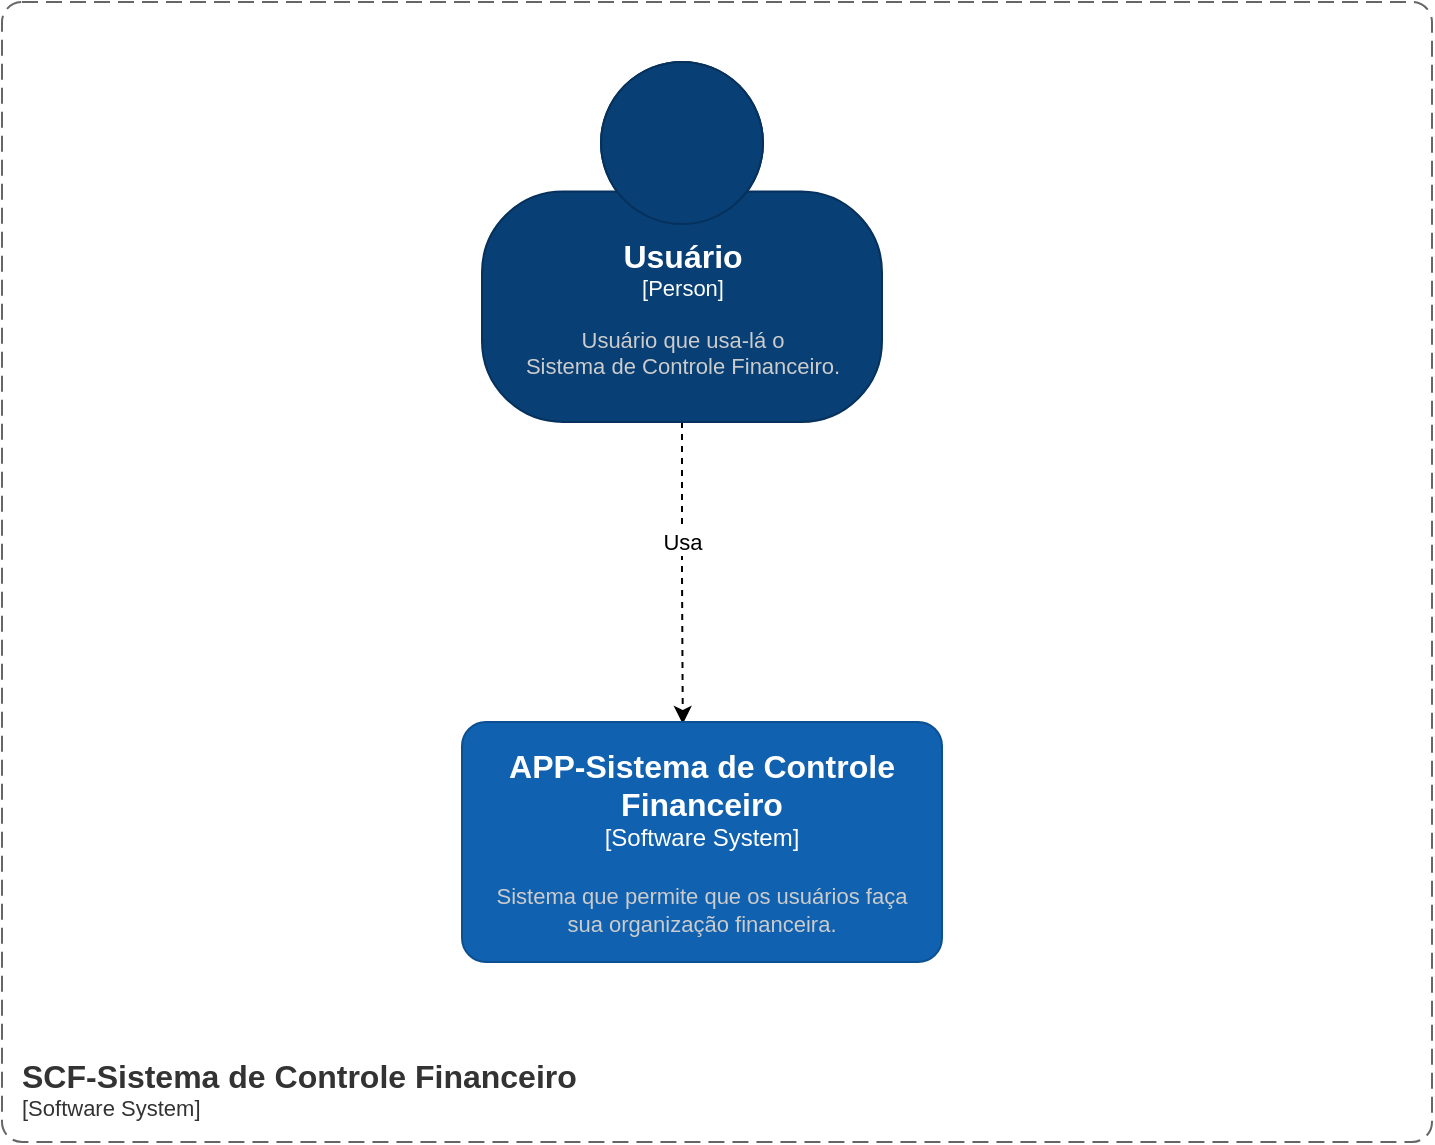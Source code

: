 <mxfile version="20.2.2" type="github">
  <diagram id="wX6opSMDdoJ_hwt-J5mU" name="Página-1">
    <mxGraphModel dx="1038" dy="539" grid="0" gridSize="10" guides="1" tooltips="1" connect="1" arrows="1" fold="1" page="0" pageScale="1" pageWidth="827" pageHeight="1169" math="0" shadow="0">
      <root>
        <mxCell id="0" />
        <mxCell id="1" parent="0" />
        <mxCell id="WzA17IrWNs6wDD1nkk7h-5" style="edgeStyle=orthogonalEdgeStyle;rounded=0;orthogonalLoop=1;jettySize=auto;html=1;entryX=0.46;entryY=0.008;entryDx=0;entryDy=0;entryPerimeter=0;fontColor=#FFFFFF;dashed=1;" edge="1" parent="1" source="WzA17IrWNs6wDD1nkk7h-3" target="WzA17IrWNs6wDD1nkk7h-4">
          <mxGeometry relative="1" as="geometry" />
        </mxCell>
        <mxCell id="WzA17IrWNs6wDD1nkk7h-6" value="Usa&lt;br&gt;" style="edgeLabel;html=1;align=center;verticalAlign=middle;resizable=0;points=[];fontColor=#000000;" vertex="1" connectable="0" parent="WzA17IrWNs6wDD1nkk7h-5">
          <mxGeometry x="-0.197" relative="1" as="geometry">
            <mxPoint y="-1" as="offset" />
          </mxGeometry>
        </mxCell>
        <object placeholders="1" c4Name="Usuário" c4Type="Person" c4Description="Usuário que usa-lá o &#xa;Sistema de Controle Financeiro." label="&lt;font style=&quot;font-size: 16px&quot;&gt;&lt;b&gt;%c4Name%&lt;/b&gt;&lt;/font&gt;&lt;div&gt;[%c4Type%]&lt;/div&gt;&lt;br&gt;&lt;div&gt;&lt;font style=&quot;font-size: 11px&quot;&gt;&lt;font color=&quot;#cccccc&quot;&gt;%c4Description%&lt;/font&gt;&lt;/div&gt;" id="WzA17IrWNs6wDD1nkk7h-3">
          <mxCell style="html=1;fontSize=11;dashed=0;whitespace=wrap;fillColor=#083F75;strokeColor=#06315C;fontColor=#ffffff;shape=mxgraph.c4.person2;align=center;metaEdit=1;points=[[0.5,0,0],[1,0.5,0],[1,0.75,0],[0.75,1,0],[0.5,1,0],[0.25,1,0],[0,0.75,0],[0,0.5,0]];resizable=0;" vertex="1" parent="1">
            <mxGeometry x="280" y="80" width="200" height="180" as="geometry" />
          </mxCell>
        </object>
        <object placeholders="1" c4Name="APP-Sistema de Controle Financeiro" c4Type="Software System" c4Description="Sistema que permite que os usuários faça &#xa;sua organização financeira." label="&lt;font style=&quot;font-size: 16px&quot;&gt;&lt;b&gt;%c4Name%&lt;/b&gt;&lt;/font&gt;&lt;div&gt;[%c4Type%]&lt;/div&gt;&lt;br&gt;&lt;div&gt;&lt;font style=&quot;font-size: 11px&quot;&gt;&lt;font color=&quot;#cccccc&quot;&gt;%c4Description%&lt;/font&gt;&lt;/div&gt;" id="WzA17IrWNs6wDD1nkk7h-4">
          <mxCell style="rounded=1;whiteSpace=wrap;html=1;labelBackgroundColor=none;fillColor=#1061B0;fontColor=#ffffff;align=center;arcSize=10;strokeColor=#0D5091;metaEdit=1;resizable=0;points=[[0.25,0,0],[0.5,0,0],[0.75,0,0],[1,0.25,0],[1,0.5,0],[1,0.75,0],[0.75,1,0],[0.5,1,0],[0.25,1,0],[0,0.75,0],[0,0.5,0],[0,0.25,0]];" vertex="1" parent="1">
            <mxGeometry x="270" y="410" width="240" height="120" as="geometry" />
          </mxCell>
        </object>
        <object placeholders="1" c4Name="SCF-Sistema de Controle Financeiro" c4Type="SystemScopeBoundary" c4Application="Software System" label="&lt;font style=&quot;font-size: 16px&quot;&gt;&lt;b&gt;&lt;div style=&quot;text-align: left&quot;&gt;%c4Name%&lt;/div&gt;&lt;/b&gt;&lt;/font&gt;&lt;div style=&quot;text-align: left&quot;&gt;[%c4Application%]&lt;/div&gt;" id="WzA17IrWNs6wDD1nkk7h-7">
          <mxCell style="rounded=1;fontSize=11;whiteSpace=wrap;html=1;dashed=1;arcSize=20;fillColor=none;strokeColor=#666666;fontColor=#333333;labelBackgroundColor=none;align=left;verticalAlign=bottom;labelBorderColor=none;spacingTop=0;spacing=10;dashPattern=8 4;metaEdit=1;rotatable=0;perimeter=rectanglePerimeter;noLabel=0;labelPadding=0;allowArrows=0;connectable=0;expand=0;recursiveResize=0;editable=1;pointerEvents=0;absoluteArcSize=1;points=[[0.25,0,0],[0.5,0,0],[0.75,0,0],[1,0.25,0],[1,0.5,0],[1,0.75,0],[0.75,1,0],[0.5,1,0],[0.25,1,0],[0,0.75,0],[0,0.5,0],[0,0.25,0]];" vertex="1" parent="1">
            <mxGeometry x="40" y="50" width="715" height="570" as="geometry" />
          </mxCell>
        </object>
      </root>
    </mxGraphModel>
  </diagram>
</mxfile>
